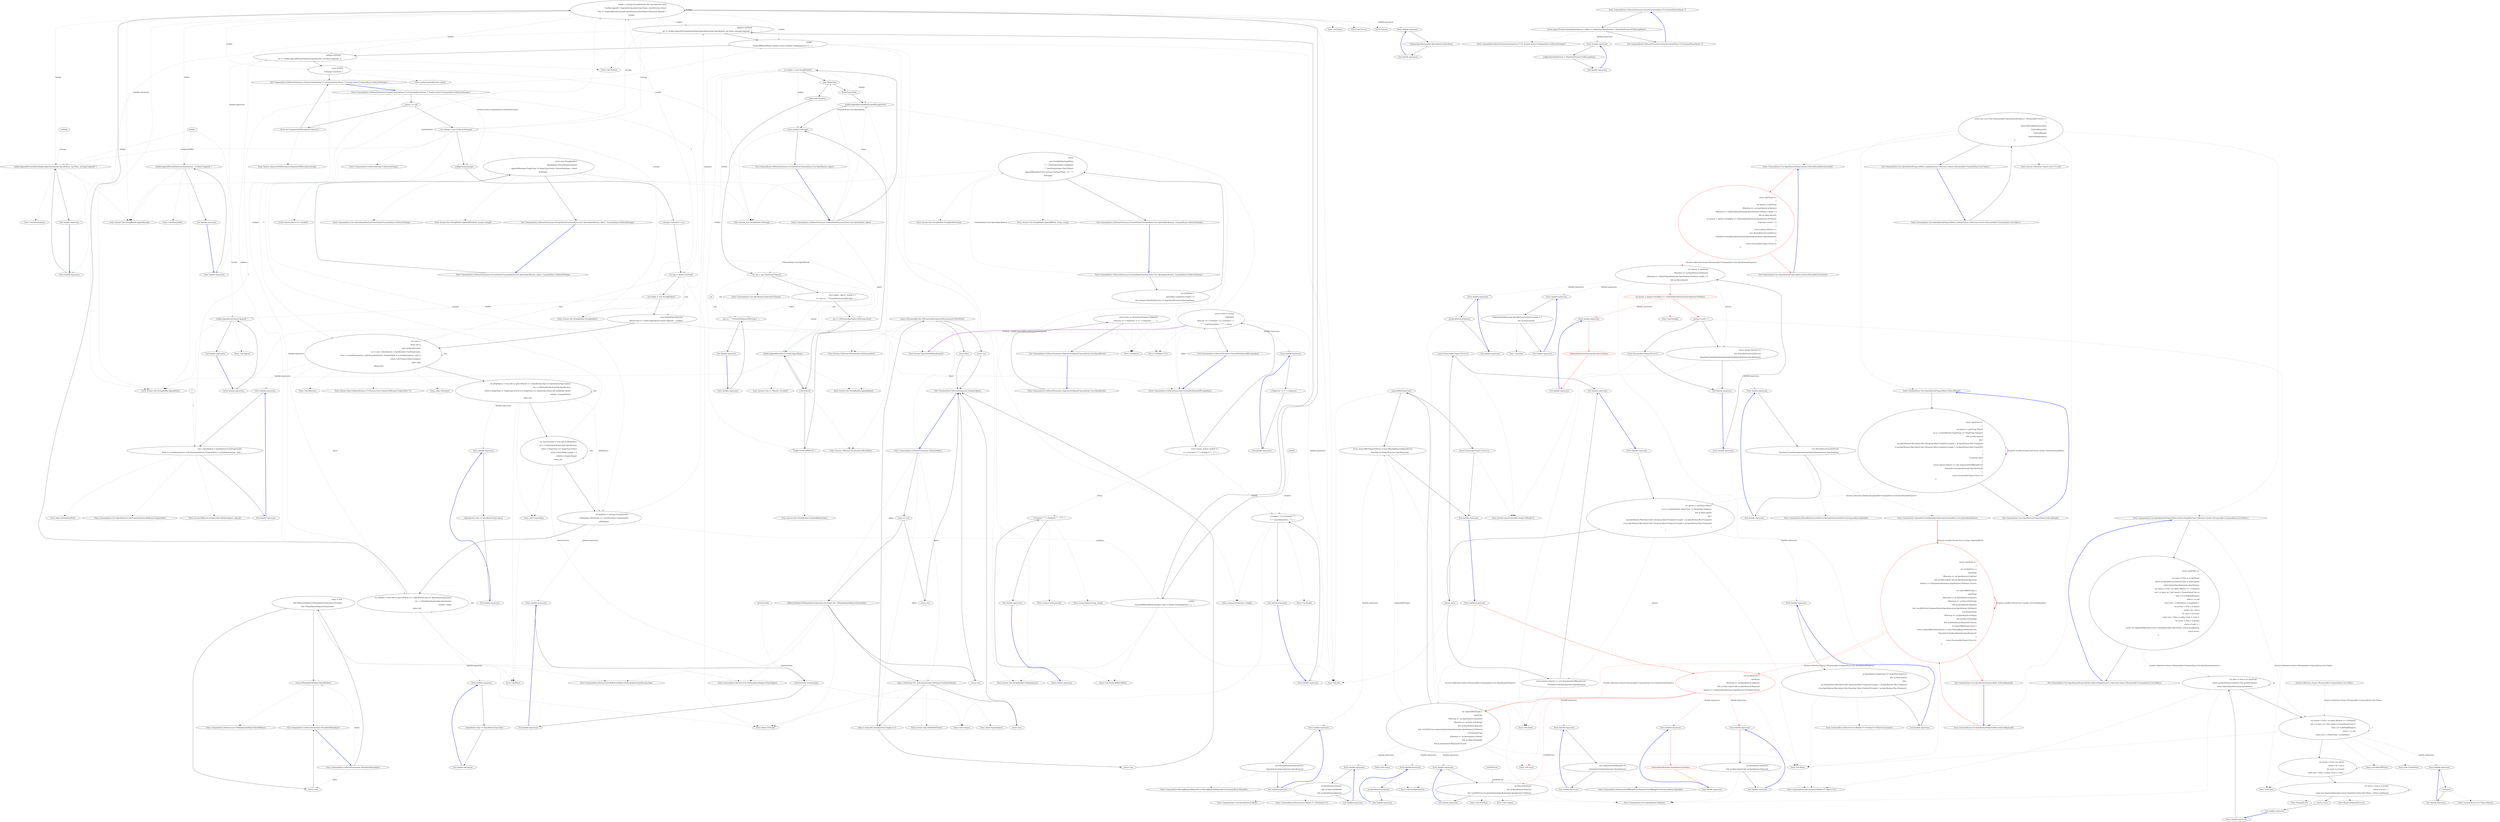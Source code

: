 digraph  {
n160 [label=builder, span=""];
n161 [label=T, span=""];
n162 [label=shortSwitches, span=""];
n163 [label=settings, span=""];
n164 [label=sep, span=""];
n165 [label=doubQt, span=""];
n0 [label="Entry CommandLine.UnParserExtensions.FormatCommandLine<T>(CommandLine.Parser, T)", span="57-57", cluster="CommandLine.UnParserExtensions.FormatCommandLine<T>(CommandLine.Parser, T)"];
n1 [label="return parser.FormatCommandLine(options, config => config.NameStyleFormat = NameStyleFormat.PreferLongName);", span="59-59", cluster="CommandLine.UnParserExtensions.FormatCommandLine<T>(CommandLine.Parser, T)"];
n2 [label="Exit CommandLine.UnParserExtensions.FormatCommandLine<T>(CommandLine.Parser, T)", span="57-57", cluster="CommandLine.UnParserExtensions.FormatCommandLine<T>(CommandLine.Parser, T)"];
n3 [label="Entry CommandLine.Parser.FormatCommandLine<T>(T, System.Action<CommandLine.UnParserSettings>)", span="71-71", cluster="CommandLine.Parser.FormatCommandLine<T>(T, System.Action<CommandLine.UnParserSettings>)"];
n4 [label="Entry lambda expression", span="59-59", cluster="lambda expression"];
n5 [label="config.NameStyleFormat = NameStyleFormat.PreferLongName", span="59-59", cluster="lambda expression"];
n6 [label="Exit lambda expression", span="59-59", cluster="lambda expression"];
n7 [label="Entry CommandLine.UnParserExtensions.FormatCommandLine<T>(CommandLine.Parser, T, System.Action<CommandLine.UnParserSettings>)", span="71-71", cluster="CommandLine.UnParserExtensions.FormatCommandLine<T>(CommandLine.Parser, T, System.Action<CommandLine.UnParserSettings>)"];
n8 [label="options == null", span="73-73", cluster="CommandLine.UnParserExtensions.FormatCommandLine<T>(CommandLine.Parser, T, System.Action<CommandLine.UnParserSettings>)"];
n11 [label="configuration(settings)", span="76-76", cluster="CommandLine.UnParserExtensions.FormatCommandLine<T>(CommandLine.Parser, T, System.Action<CommandLine.UnParserSettings>)"];
n13 [label="var type = options.GetType()", span="79-79", cluster="CommandLine.UnParserExtensions.FormatCommandLine<T>(CommandLine.Parser, T, System.Action<CommandLine.UnParserSettings>)"];
n16 [label="var specs =\r\n                (from info in\r\n                    type.GetSpecifications(\r\n                        pi => new { Specification = Specification.FromProperty(pi),\r\n                            Value = pi.GetValue(options, null).NormalizeValue(), PropertyValue = pi.GetValue(options, null) })\r\n                where !info.PropertyValue.IsEmpty()\r\n                select info)\r\n                    .Memorize()", span="85-92", cluster="CommandLine.UnParserExtensions.FormatCommandLine<T>(CommandLine.Parser, T, System.Action<CommandLine.UnParserSettings>)"];
n56 [label="new { Specification = Specification.FromProperty(pi),\r\n                            Value = pi.GetValue(options, null).NormalizeValue(), PropertyValue = pi.GetValue(options, null) }", span="88-89", cluster="lambda expression"];
n9 [label="throw new ArgumentNullException(''options'');", span="73-73", cluster="CommandLine.UnParserExtensions.FormatCommandLine<T>(CommandLine.Parser, T, System.Action<CommandLine.UnParserSettings>)"];
n10 [label="var settings = new UnParserSettings()", span="75-75", cluster="CommandLine.UnParserExtensions.FormatCommandLine<T>(CommandLine.Parser, T, System.Action<CommandLine.UnParserSettings>)"];
n29 [label="Entry CommandLine.UnParserSettings.UnParserSettings()", span="18-18", cluster="CommandLine.UnParserSettings.UnParserSettings()"];
n12 [label="settings.Consumed = true", span="77-77", cluster="CommandLine.UnParserExtensions.FormatCommandLine<T>(CommandLine.Parser, T, System.Action<CommandLine.UnParserSettings>)"];
n19 [label="var optSpecs = settings.GroupSwitches\r\n                ? allOptSpecs.Where(info => !shortSwitches.Contains(info))\r\n                : allOptSpecs", span="107-109", cluster="CommandLine.UnParserExtensions.FormatCommandLine<T>(CommandLine.Parser, T, System.Action<CommandLine.UnParserSettings>)"];
n21 [label="builder = settings.GroupSwitches && shortSwitches.Any()\r\n                ? builder.Append('-').Append(string.Join(string.Empty, shortSwitches.Select(\r\n                    info => ((OptionSpecification)info.Specification).ShortName).ToArray())).Append(' ')\r\n                : builder", span="116-119", cluster="CommandLine.UnParserExtensions.FormatCommandLine<T>(CommandLine.Parser, T, System.Action<CommandLine.UnParserSettings>)"];
n23 [label="optSpecs.ForEach(\r\n                opt => builder.Append(FormatOption((OptionSpecification)opt.Specification, opt.Value, settings)).Append(' '))", span="122-123", cluster="CommandLine.UnParserExtensions.FormatCommandLine<T>(CommandLine.Parser, T, System.Action<CommandLine.UnParserSettings>)"];
n75 [label="builder.Append(FormatOption((OptionSpecification)opt.Specification, opt.Value, settings)).Append(' ')", span="123-123", cluster="lambda expression"];
n30 [label="Entry System.Action<T>.Invoke(T)", span="0-0", cluster="System.Action<T>.Invoke(T)"];
n14 [label="var builder = new StringBuilder()", span="80-80", cluster="CommandLine.UnParserExtensions.FormatCommandLine<T>(CommandLine.Parser, T, System.Action<CommandLine.UnParserSettings>)"];
n31 [label="Entry object.GetType()", span="0-0", cluster="object.GetType()"];
n15 [label="type.GetVerbSpecification()\r\n                .Return(verb => builder.Append(verb.Name).Append(' '), builder)", span="82-83", cluster="CommandLine.UnParserExtensions.FormatCommandLine<T>(CommandLine.Parser, T, System.Action<CommandLine.UnParserSettings>)"];
n32 [label="Entry System.Text.StringBuilder.StringBuilder()", span="0-0", cluster="System.Text.StringBuilder.StringBuilder()"];
n52 [label="builder.Append(verb.Name).Append(' ')", span="83-83", cluster="lambda expression"];
n33 [label="Entry System.Type.GetVerbSpecification()", span="27-27", cluster="System.Type.GetVerbSpecification()"];
n34 [label="Entry Unk.Return", span="", cluster="Unk.Return"];
n51 [label="Entry lambda expression", span="83-83", cluster="lambda expression"];
n17 [label="var allOptSpecs = from info in specs.Where(i => i.Specification.Tag == SpecificationType.Option)\r\n                let o = (OptionSpecification)info.Specification\r\n                where o.TargetType != TargetType.Switch || (o.TargetType == TargetType.Switch && ((bool)info.Value))\r\n                orderby o.UniqueName()\r\n                select info", span="94-98", cluster="CommandLine.UnParserExtensions.FormatCommandLine<T>(CommandLine.Parser, T, System.Action<CommandLine.UnParserSettings>)"];
n35 [label="Entry System.Type.GetSpecifications<T>(System.Func<System.Reflection.PropertyInfo, T>)", span="16-16", cluster="System.Type.GetSpecifications<T>(System.Func<System.Reflection.PropertyInfo, T>)"];
n36 [label="Entry object.IsEmpty()", span="203-203", cluster="object.IsEmpty()"];
n37 [label="Entry Unk.Memorize", span="", cluster="Unk.Memorize"];
n55 [label="Entry lambda expression", span="88-89", cluster="lambda expression"];
n20 [label="var valSpecs = from info in specs.Where(i => i.Specification.Tag == SpecificationType.Value)\r\n                let v = (ValueSpecification)info.Specification\r\n                orderby v.Index\r\n                select info", span="111-114", cluster="CommandLine.UnParserExtensions.FormatCommandLine<T>(CommandLine.Parser, T, System.Action<CommandLine.UnParserSettings>)"];
n18 [label="var shortSwitches = from info in allOptSpecs\r\n                let o = (OptionSpecification)info.Specification\r\n                where o.TargetType == TargetType.Switch\r\n                where o.ShortName.Length > 0\r\n                orderby o.UniqueName()\r\n                select info", span="100-105", cluster="CommandLine.UnParserExtensions.FormatCommandLine<T>(CommandLine.Parser, T, System.Action<CommandLine.UnParserSettings>)"];
n38 [label="Entry Unk.Where", span="", cluster="Unk.Where"];
n39 [label="Entry Unk.UniqueName", span="", cluster="Unk.UniqueName"];
n61 [label="Entry lambda expression", span="94-94", cluster="lambda expression"];
n65 [label="!shortSwitches.Contains(info)", span="108-108", cluster="lambda expression"];
n64 [label="Entry lambda expression", span="108-108", cluster="lambda expression"];
n22 [label="builder\r\n                .TrimEndIfMatchWhen(!optSpecs.Any() || builder.TrailingSpaces() > 1, ' ')", span="120-121", cluster="CommandLine.UnParserExtensions.FormatCommandLine<T>(CommandLine.Parser, T, System.Action<CommandLine.UnParserSettings>)"];
n68 [label="Entry lambda expression", span="111-111", cluster="lambda expression"];
n24 [label="builder\r\n                .TrimEndIfMatchWhen(!valSpecs.Any() || builder.TrailingSpaces() > 1, ' ')", span="124-125", cluster="CommandLine.UnParserExtensions.FormatCommandLine<T>(CommandLine.Parser, T, System.Action<CommandLine.UnParserSettings>)"];
n25 [label="valSpecs.ForEach(\r\n                val => builder.Append(FormatValue(val.Specification, val.Value)).Append(' '))", span="126-127", cluster="CommandLine.UnParserExtensions.FormatCommandLine<T>(CommandLine.Parser, T, System.Action<CommandLine.UnParserSettings>)"];
n40 [label="Entry Unk.Any", span="", cluster="Unk.Any"];
n41 [label="Entry System.Text.StringBuilder.Append(char)", span="0-0", cluster="System.Text.StringBuilder.Append(char)"];
n42 [label="Entry Unk.Select", span="", cluster="Unk.Select"];
n43 [label="Entry Unk.ToArray", span="", cluster="Unk.ToArray"];
n44 [label="Entry Unk.Join", span="", cluster="Unk.Join"];
n45 [label="Entry System.Text.StringBuilder.Append(string)", span="0-0", cluster="System.Text.StringBuilder.Append(string)"];
n71 [label="Entry lambda expression", span="118-118", cluster="lambda expression"];
n79 [label="builder.Append(FormatValue(val.Specification, val.Value)).Append(' ')", span="127-127", cluster="lambda expression"];
n26 [label="return builder\r\n                .ToString().TrimEnd(' ');", span="129-130", cluster="CommandLine.UnParserExtensions.FormatCommandLine<T>(CommandLine.Parser, T, System.Action<CommandLine.UnParserSettings>)"];
n46 [label="Entry System.Text.StringBuilder.TrailingSpaces()", span="101-101", cluster="System.Text.StringBuilder.TrailingSpaces()"];
n47 [label="Entry Unk.TrimEndIfMatchWhen", span="", cluster="Unk.TrimEndIfMatchWhen"];
n48 [label="Entry Unk.ForEach", span="", cluster="Unk.ForEach"];
n74 [label="Entry lambda expression", span="123-123", cluster="lambda expression"];
n78 [label="Entry lambda expression", span="127-127", cluster="lambda expression"];
n27 [label="Exit CommandLine.UnParserExtensions.FormatCommandLine<T>(CommandLine.Parser, T, System.Action<CommandLine.UnParserSettings>)", span="71-71", cluster="CommandLine.UnParserExtensions.FormatCommandLine<T>(CommandLine.Parser, T, System.Action<CommandLine.UnParserSettings>)"];
n28 [label="Entry System.ArgumentNullException.ArgumentNullException(string)", span="0-0", cluster="System.ArgumentNullException.ArgumentNullException(string)"];
n49 [label="Entry System.Text.StringBuilder.ToString()", span="0-0", cluster="System.Text.StringBuilder.ToString()"];
n50 [label="Entry string.TrimEnd(params char[])", span="0-0", cluster="string.TrimEnd(params char[])"];
n53 [label="Exit lambda expression", span="83-83", cluster="lambda expression"];
n54 [label="Entry Unk.Append", span="", cluster="Unk.Append"];
n57 [label="Exit lambda expression", span="88-89", cluster="lambda expression"];
n58 [label="Entry CommandLine.Core.Specification.FromProperty(System.Reflection.PropertyInfo)", span="105-105", cluster="CommandLine.Core.Specification.FromProperty(System.Reflection.PropertyInfo)"];
n59 [label="Entry System.Reflection.PropertyInfo.GetValue(object, object[])", span="0-0", cluster="System.Reflection.PropertyInfo.GetValue(object, object[])"];
n60 [label="Entry object.NormalizeValue()", span="192-192", cluster="object.NormalizeValue()"];
n62 [label="i.Specification.Tag == SpecificationType.Option", span="94-94", cluster="lambda expression"];
n63 [label="Exit lambda expression", span="94-94", cluster="lambda expression"];
n66 [label="Exit lambda expression", span="108-108", cluster="lambda expression"];
n67 [label="Entry Unk.Contains", span="", cluster="Unk.Contains"];
n69 [label="i.Specification.Tag == SpecificationType.Value", span="111-111", cluster="lambda expression"];
n70 [label="Exit lambda expression", span="111-111", cluster="lambda expression"];
n72 [label="((OptionSpecification)info.Specification).ShortName", span="118-118", cluster="lambda expression"];
n73 [label="Exit lambda expression", span="118-118", cluster="lambda expression"];
n76 [label="Exit lambda expression", span="123-123", cluster="lambda expression"];
n77 [label="Entry Unk.FormatOption", span="", cluster="Unk.FormatOption"];
n80 [label="Exit lambda expression", span="127-127", cluster="lambda expression"];
n81 [label="Entry Unk.FormatValue", span="", cluster="Unk.FormatValue"];
n82 [label="Entry CommandLine.UnParserExtensions.FormatValue(CommandLine.Core.Specification, object)", span="133-133", cluster="CommandLine.UnParserExtensions.FormatValue(CommandLine.Core.Specification, object)"];
n83 [label="var builder = new StringBuilder()", span="135-135", cluster="CommandLine.UnParserExtensions.FormatValue(CommandLine.Core.Specification, object)"];
n84 [label="spec.TargetType", span="136-136", cluster="CommandLine.UnParserExtensions.FormatValue(CommandLine.Core.Specification, object)"];
n86 [label="builder.Append(FormatWithQuotesIfString(value))", span="139-139", cluster="CommandLine.UnParserExtensions.FormatValue(CommandLine.Core.Specification, object)"];
n88 [label="var sep = spec.SeperatorOrSpace()", span="142-142", cluster="CommandLine.UnParserExtensions.FormatValue(CommandLine.Core.Specification, object)"];
n90 [label="var e = ((IEnumerable)value).GetEnumerator()", span="145-145", cluster="CommandLine.UnParserExtensions.FormatValue(CommandLine.Core.Specification, object)"];
n92 [label="builder.Append(format(e.Current)).Append(sep)", span="147-147", cluster="CommandLine.UnParserExtensions.FormatValue(CommandLine.Core.Specification, object)"];
n93 [label="builder.TrimEndIfMatch(' ')", span="148-148", cluster="CommandLine.UnParserExtensions.FormatValue(CommandLine.Core.Specification, object)"];
n94 [label="return builder.ToString();", span="151-151", cluster="CommandLine.UnParserExtensions.FormatValue(CommandLine.Core.Specification, object)"];
n85 [label="TargetType.Scalar", span="138-138", cluster="CommandLine.UnParserExtensions.FormatValue(CommandLine.Core.Specification, object)"];
n87 [label="TargetType.Sequence", span="141-141", cluster="CommandLine.UnParserExtensions.FormatValue(CommandLine.Core.Specification, object)"];
n89 [label="Func<object, object> format = v\r\n                        => sep == ' ' ? FormatWithQuotesIfString(v) : v", span="143-144", cluster="CommandLine.UnParserExtensions.FormatValue(CommandLine.Core.Specification, object)"];
n98 [label="Entry CommandLine.Core.Specification.SeperatorOrSpace()", span="165-165", cluster="CommandLine.Core.Specification.SeperatorOrSpace()"];
n104 [label="sep == ' ' ? FormatWithQuotesIfString(v) : v", span="144-144", cluster="lambda expression"];
n91 [label="e.MoveNext()", span="146-146", cluster="CommandLine.UnParserExtensions.FormatValue(CommandLine.Core.Specification, object)"];
n99 [label="Entry System.Collections.IEnumerable.GetEnumerator()", span="0-0", cluster="System.Collections.IEnumerable.GetEnumerator()"];
n100 [label="Entry System.Collections.IEnumerator.MoveNext()", span="0-0", cluster="System.Collections.IEnumerator.MoveNext()"];
n101 [label="Entry System.Func<T, TResult>.Invoke(T)", span="0-0", cluster="System.Func<T, TResult>.Invoke(T)"];
n97 [label="Entry System.Text.StringBuilder.Append(object)", span="0-0", cluster="System.Text.StringBuilder.Append(object)"];
n102 [label="Entry System.Text.StringBuilder.TrimEndIfMatch(char)", span="85-85", cluster="System.Text.StringBuilder.TrimEndIfMatch(char)"];
n96 [label="Entry CommandLine.UnParserExtensions.FormatWithQuotesIfString(object)", span="154-154", cluster="CommandLine.UnParserExtensions.FormatWithQuotesIfString(object)"];
n95 [label="Exit CommandLine.UnParserExtensions.FormatValue(CommandLine.Core.Specification, object)", span="133-133", cluster="CommandLine.UnParserExtensions.FormatValue(CommandLine.Core.Specification, object)"];
n103 [label="Entry lambda expression", span="143-144", cluster="lambda expression"];
n105 [label="Exit lambda expression", span="143-144", cluster="lambda expression"];
n106 [label="Func<string, string> doubQt = v\r\n                => v.Contains(''\'''') ? v.Replace(''\'''', ''\\\'''') : v", span="156-157", cluster="CommandLine.UnParserExtensions.FormatWithQuotesIfString(object)"];
n107 [label="return (value as string)\r\n                .ToMaybe()\r\n                .Return(v => v.Contains(' ') || v.Contains(''\'''')\r\n                    ? ''\''''.JoinTo(doubQt(v), ''\'''') : v, value);", span="159-162", cluster="CommandLine.UnParserExtensions.FormatWithQuotesIfString(object)"];
n111 [label="v.Contains(''\'''') ? v.Replace(''\'''', ''\\\'''') : v", span="157-157", cluster="lambda expression"];
n116 [label="v.Contains(' ') || v.Contains(''\'''')\r\n                    ? ''\''''.JoinTo(doubQt(v), ''\'''') : v", span="161-162", cluster="lambda expression"];
n108 [label="Exit CommandLine.UnParserExtensions.FormatWithQuotesIfString(object)", span="154-154", cluster="CommandLine.UnParserExtensions.FormatWithQuotesIfString(object)"];
n109 [label="Entry T.ToMaybe<T>()", span="249-249", cluster="T.ToMaybe<T>()"];
n115 [label="Entry lambda expression", span="161-162", cluster="lambda expression"];
n110 [label="Entry lambda expression", span="156-157", cluster="lambda expression"];
n112 [label="Exit lambda expression", span="156-157", cluster="lambda expression"];
n113 [label="Entry string.Contains(string)", span="0-0", cluster="string.Contains(string)"];
n114 [label="Entry string.Replace(string, string)", span="0-0", cluster="string.Replace(string, string)"];
n117 [label="Exit lambda expression", span="161-162", cluster="lambda expression"];
n118 [label="Entry Unk.doubQt", span="", cluster="Unk.doubQt"];
n119 [label="Entry string.JoinTo(params string[])", span="45-45", cluster="string.JoinTo(params string[])"];
n120 [label="Entry CommandLine.UnParserExtensions.SeperatorOrSpace(CommandLine.Core.Specification)", span="165-165", cluster="CommandLine.UnParserExtensions.SeperatorOrSpace(CommandLine.Core.Specification)"];
n121 [label="return (spec as OptionSpecification).ToMaybe()\r\n                .Return(o => o.Separator != '\0' ? o.Separator : ' ', ' ');", span="167-168", cluster="CommandLine.UnParserExtensions.SeperatorOrSpace(CommandLine.Core.Specification)"];
n122 [label="Exit CommandLine.UnParserExtensions.SeperatorOrSpace(CommandLine.Core.Specification)", span="165-165", cluster="CommandLine.UnParserExtensions.SeperatorOrSpace(CommandLine.Core.Specification)"];
n123 [label="Entry lambda expression", span="168-168", cluster="lambda expression"];
n124 [label="o.Separator != '\0' ? o.Separator : ' '", span="168-168", cluster="lambda expression"];
n125 [label="Exit lambda expression", span="168-168", cluster="lambda expression"];
n126 [label="Entry CommandLine.UnParserExtensions.FormatOption(CommandLine.Core.OptionSpecification, object, CommandLine.UnParserSettings)", span="171-171", cluster="CommandLine.UnParserExtensions.FormatOption(CommandLine.Core.OptionSpecification, object, CommandLine.UnParserSettings)"];
n127 [label="return new StringBuilder()\r\n                    .Append(spec.FormatName(settings))\r\n                    .AppendWhen(spec.TargetType != TargetType.Switch, FormatValue(spec, value))\r\n                .ToString();", span="173-176", cluster="CommandLine.UnParserExtensions.FormatOption(CommandLine.Core.OptionSpecification, object, CommandLine.UnParserSettings)"];
n128 [label="Exit CommandLine.UnParserExtensions.FormatOption(CommandLine.Core.OptionSpecification, object, CommandLine.UnParserSettings)", span="171-171", cluster="CommandLine.UnParserExtensions.FormatOption(CommandLine.Core.OptionSpecification, object, CommandLine.UnParserSettings)"];
n129 [label="Entry CommandLine.Core.OptionSpecification.FormatName(CommandLine.UnParserSettings)", span="179-179", cluster="CommandLine.Core.OptionSpecification.FormatName(CommandLine.UnParserSettings)"];
n130 [label="Entry System.Text.StringBuilder.AppendWhen(bool, params string[])", span="9-9", cluster="System.Text.StringBuilder.AppendWhen(bool, params string[])"];
n131 [label="Entry CommandLine.UnParserExtensions.FormatName(CommandLine.Core.OptionSpecification, CommandLine.UnParserSettings)", span="179-179", cluster="CommandLine.UnParserExtensions.FormatName(CommandLine.Core.OptionSpecification, CommandLine.UnParserSettings)"];
n132 [label="var longName =\r\n                optionSpec.LongName.Length > 0\r\n                && settings.NameStyleFormat == NameStyleFormat.PreferLongName", span="181-183", cluster="CommandLine.UnParserExtensions.FormatName(CommandLine.Core.OptionSpecification, CommandLine.UnParserSettings)"];
n133 [label="return\r\n                new StringBuilder(longName\r\n                    ? ''--''.JoinTo(optionSpec.LongName)\r\n                    : ''-''.JoinTo(optionSpec.ShortName))\r\n                        .AppendIf(longName && settings.UseEqualToken, ''='', '' '')\r\n                    .ToString();", span="184-189", cluster="CommandLine.UnParserExtensions.FormatName(CommandLine.Core.OptionSpecification, CommandLine.UnParserSettings)"];
n134 [label="Exit CommandLine.UnParserExtensions.FormatName(CommandLine.Core.OptionSpecification, CommandLine.UnParserSettings)", span="179-179", cluster="CommandLine.UnParserExtensions.FormatName(CommandLine.Core.OptionSpecification, CommandLine.UnParserSettings)"];
n135 [label="Entry System.Text.StringBuilder.StringBuilder(string)", span="0-0", cluster="System.Text.StringBuilder.StringBuilder(string)"];
n136 [label="Entry System.Text.StringBuilder.AppendIf(bool, string, string)", span="34-34", cluster="System.Text.StringBuilder.AppendIf(bool, string, string)"];
n137 [label="Entry CommandLine.UnParserExtensions.NormalizeValue(object)", span="192-192", cluster="CommandLine.UnParserExtensions.NormalizeValue(object)"];
n138 [label="value != null\r\n                && ReflectionHelper.IsFSharpOptionType(value.GetType())\r\n                && FSharpOptionHelper.IsSome(value)", span="194-196", cluster="CommandLine.UnParserExtensions.NormalizeValue(object)"];
n139 [label="return FSharpOptionHelper.ValueOf(value);", span="198-198", cluster="CommandLine.UnParserExtensions.NormalizeValue(object)"];
n140 [label="return value;", span="200-200", cluster="CommandLine.UnParserExtensions.NormalizeValue(object)"];
n142 [label="Entry CommandLine.Infrastructure.ReflectionHelper.IsFSharpOptionType(System.Type)", span="35-35", cluster="CommandLine.Infrastructure.ReflectionHelper.IsFSharpOptionType(System.Type)"];
n143 [label="Entry CommandLine.Infrastructure.FSharpOptionHelper.IsSome(object)", span="38-38", cluster="CommandLine.Infrastructure.FSharpOptionHelper.IsSome(object)"];
n141 [label="Exit CommandLine.UnParserExtensions.NormalizeValue(object)", span="192-192", cluster="CommandLine.UnParserExtensions.NormalizeValue(object)"];
n144 [label="Entry CommandLine.Infrastructure.FSharpOptionHelper.ValueOf(object)", span="30-30", cluster="CommandLine.Infrastructure.FSharpOptionHelper.ValueOf(object)"];
n145 [label="Entry CommandLine.UnParserExtensions.IsEmpty(object)", span="203-203", cluster="CommandLine.UnParserExtensions.IsEmpty(object)"];
n146 [label="value == null", span="205-205", cluster="CommandLine.UnParserExtensions.IsEmpty(object)"];
n148 [label="ReflectionHelper.IsFSharpOptionType(value.GetType()) && !FSharpOptionHelper.IsSome(value)", span="206-206", cluster="CommandLine.UnParserExtensions.IsEmpty(object)"];
n150 [label="value is ValueType && value.Equals(value.GetType().GetDefaultValue())", span="207-207", cluster="CommandLine.UnParserExtensions.IsEmpty(object)"];
n152 [label="value is string && ((string)value).Length == 0", span="208-208", cluster="CommandLine.UnParserExtensions.IsEmpty(object)"];
n154 [label="value is IEnumerable && !((IEnumerable)value).GetEnumerator().MoveNext()", span="209-209", cluster="CommandLine.UnParserExtensions.IsEmpty(object)"];
n147 [label="return true;", span="205-205", cluster="CommandLine.UnParserExtensions.IsEmpty(object)"];
n149 [label="return true;", span="206-206", cluster="CommandLine.UnParserExtensions.IsEmpty(object)"];
n151 [label="return true;", span="207-207", cluster="CommandLine.UnParserExtensions.IsEmpty(object)"];
n158 [label="Entry System.Type.GetDefaultValue()", span="119-119", cluster="System.Type.GetDefaultValue()"];
n159 [label="Entry object.Equals(object)", span="0-0", cluster="object.Equals(object)"];
n153 [label="return true;", span="208-208", cluster="CommandLine.UnParserExtensions.IsEmpty(object)"];
n155 [label="return true;", span="209-209", cluster="CommandLine.UnParserExtensions.IsEmpty(object)"];
n156 [label="return false;", span="210-210", cluster="CommandLine.UnParserExtensions.IsEmpty(object)"];
n157 [label="Exit CommandLine.UnParserExtensions.IsEmpty(object)", span="203-203", cluster="CommandLine.UnParserExtensions.IsEmpty(object)"];
m0_103 [label="Entry NameInfo.cstr", span="", cluster="NameInfo.cstr", file="SentenceBuilder.cs"];
m0_4 [label="Entry CommandLine.Core.SpecificationPropertyRules.EnforceMutuallyExclusiveSet()", span="24-24", cluster="CommandLine.Core.SpecificationPropertyRules.EnforceMutuallyExclusiveSet()", file="SentenceBuilder.cs"];
m0_8 [label="return specProps =>\r\n                {\r\n                    var options = specProps\r\n                            .Where(sp => sp.Specification.IsOption())\r\n                            .Where(sp => ((OptionSpecification)sp.Specification).SetName.Length > 0\r\n                                   && sp.Value.IsJust());\r\n                    var groups = options.GroupBy(g => ((OptionSpecification)g.Specification).SetName);\r\n                    if (groups.Count() > 1)\r\n                    {\r\n                        return options.Select(s =>\r\n                            new MutuallyExclusiveSetError(\r\n                                NameInfo.FromOptionSpecification((OptionSpecification)s.Specification)));\r\n                    }\r\n                    return Enumerable.Empty<Error>();\r\n                };", span="26-40", cluster="CommandLine.Core.SpecificationPropertyRules.EnforceMutuallyExclusiveSet()", color=red, community=0, file="SentenceBuilder.cs"];
m0_9 [label="Exit CommandLine.Core.SpecificationPropertyRules.EnforceMutuallyExclusiveSet()", span="24-24", cluster="CommandLine.Core.SpecificationPropertyRules.EnforceMutuallyExclusiveSet()", file="SentenceBuilder.cs"];
m0_53 [label="Entry CommandLine.Infrastructure.Maybe<T>.IsJust<T>()", span="149-149", cluster="CommandLine.Infrastructure.Maybe<T>.IsJust<T>()", file="SentenceBuilder.cs"];
m0_6 [label="Entry CommandLine.Core.SpecificationPropertyRules.EnforceRange()", span="71-71", cluster="CommandLine.Core.SpecificationPropertyRules.EnforceRange()", file="SentenceBuilder.cs"];
m0_75 [label="return specProps =>\r\n                {\r\n                    var options = specProps.Where(\r\n                        sp => sp.Specification.TargetType == TargetType.Sequence\r\n                        && sp.Value.IsJust()\r\n                        && (\r\n                            (sp.Specification.Min.IsJust() && ((Array)sp.Value.FromJust()).Length < sp.Specification.Min.FromJust())\r\n                            || (sp.Specification.Max.IsJust() && ((Array)sp.Value.FromJust()).Length > sp.Specification.Max.FromJust())\r\n                        )\r\n                    );\r\n                    if (options.Any())\r\n                    {\r\n                        return options.Select(s => new SequenceOutOfRangeError(\r\n                            NameInfo.FromSpecification(s.Specification)));\r\n                    }\r\n                    return Enumerable.Empty<Error>();\r\n                };", span="73-89", cluster="CommandLine.Core.SpecificationPropertyRules.EnforceRange()", file="SentenceBuilder.cs"];
m0_76 [label="Exit CommandLine.Core.SpecificationPropertyRules.EnforceRange()", span="71-71", cluster="CommandLine.Core.SpecificationPropertyRules.EnforceRange()", file="SentenceBuilder.cs"];
m0_73 [label="Entry CommandLine.MissingRequiredOptionError.MissingRequiredOptionError(CommandLine.NameInfo)", span="283-283", cluster="CommandLine.MissingRequiredOptionError.MissingRequiredOptionError(CommandLine.NameInfo)", file="SentenceBuilder.cs"];
m0_107 [label="Entry CommandLine.Core.Token.IsName()", span="68-68", cluster="CommandLine.Core.Token.IsName()", file="SentenceBuilder.cs"];
m0_68 [label="Entry CommandLine.Core.Specification.IsValue()", span="15-15", cluster="CommandLine.Core.Specification.IsValue()", file="SentenceBuilder.cs"];
m0_17 [label="Entry Unk.Where", span="", cluster="Unk.Where", file="SentenceBuilder.cs"];
m0_21 [label="Entry System.Linq.Enumerable.Empty<TResult>()", span="0-0", cluster="System.Linq.Enumerable.Empty<TResult>()", file="SentenceBuilder.cs"];
m0_63 [label="Entry Unk.IsNothing", span="", cluster="Unk.IsNothing", file="SentenceBuilder.cs"];
m0_74 [label="Entry Unk.FromSpecification", span="", cluster="Unk.FromSpecification", file="SentenceBuilder.cs"];
m0_86 [label="Entry CommandLine.Infrastructure.Maybe<T>.FromJust<T>(System.Exception)", span="134-134", cluster="CommandLine.Infrastructure.Maybe<T>.FromJust<T>(System.Exception)", file="SentenceBuilder.cs"];
m0_102 [label="Entry RepeatedOptionError.cstr", span="", cluster="RepeatedOptionError.cstr", file="SentenceBuilder.cs"];
m0_7 [label="Entry CommandLine.Core.SpecificationPropertyRules.EnforceSingle(System.Collections.Generic.IEnumerable<CommandLine.Core.Token>)", span="92-92", cluster="CommandLine.Core.SpecificationPropertyRules.EnforceSingle(System.Collections.Generic.IEnumerable<CommandLine.Core.Token>)", file="SentenceBuilder.cs"];
m0_91 [label="return specProps =>\r\n                {\r\n                    var specs = from sp in specProps\r\n                                where sp.Specification.IsOption() && sp.Value.IsJust()\r\n                                select (OptionSpecification)sp.Specification;\r\n                    var options = from t in tokens.Where(t => t.IsName())\r\n                                  join o in specs on t.Text equals o.UniqueName() into to\r\n                                  from o in to.DefaultIfEmpty()\r\n                                  where o != null\r\n                                  select new { o.ShortName, o.LongName };\r\n                    var groups = from x in options\r\n                                 group x by x into g\r\n                                 let count = g.Count()\r\n                                 select new { Value = g.Key, Count = count };\r\n                    var errors = from y in groups\r\n                                 where y.Count > 1\r\n                                 select new RepeatedOptionError(new NameInfo(y.Value.ShortName, y.Value.LongName));\r\n                    return errors;\r\n                };", span="94-112", cluster="CommandLine.Core.SpecificationPropertyRules.EnforceSingle(System.Collections.Generic.IEnumerable<CommandLine.Core.Token>)", file="SentenceBuilder.cs"];
m0_92 [label="Exit CommandLine.Core.SpecificationPropertyRules.EnforceSingle(System.Collections.Generic.IEnumerable<CommandLine.Core.Token>)", span="92-92", cluster="CommandLine.Core.SpecificationPropertyRules.EnforceSingle(System.Collections.Generic.IEnumerable<CommandLine.Core.Token>)", file="SentenceBuilder.cs"];
m0_69 [label="Entry CommandLine.Infrastructure.Maybe<T>.IsNothing<T>()", span="144-144", cluster="CommandLine.Infrastructure.Maybe<T>.IsNothing<T>()", file="SentenceBuilder.cs"];
m0_64 [label="Entry Unk.Contains", span="", cluster="Unk.Contains", file="SentenceBuilder.cs"];
m0_90 [label="Entry CommandLine.SequenceOutOfRangeError.SequenceOutOfRangeError(CommandLine.NameInfo)", span="316-316", cluster="CommandLine.SequenceOutOfRangeError.SequenceOutOfRangeError(CommandLine.NameInfo)", file="SentenceBuilder.cs"];
m0_0 [label="Entry CommandLine.Core.SpecificationPropertyRules.Lookup(System.Collections.Generic.IEnumerable<CommandLine.Core.Token>)", span="12-12", cluster="CommandLine.Core.SpecificationPropertyRules.Lookup(System.Collections.Generic.IEnumerable<CommandLine.Core.Token>)", file="SentenceBuilder.cs"];
m0_1 [label="return new List<Func<IEnumerable<SpecificationProperty>, IEnumerable<Error>>>\r\n                {\r\n                    EnforceMutuallyExclusiveSet(),\r\n                    EnforceRequired(),\r\n                    EnforceRange(),\r\n                    EnforceSingle(tokens)\r\n                };", span="15-21", cluster="CommandLine.Core.SpecificationPropertyRules.Lookup(System.Collections.Generic.IEnumerable<CommandLine.Core.Token>)", file="SentenceBuilder.cs"];
m0_2 [label="Exit CommandLine.Core.SpecificationPropertyRules.Lookup(System.Collections.Generic.IEnumerable<CommandLine.Core.Token>)", span="12-12", cluster="CommandLine.Core.SpecificationPropertyRules.Lookup(System.Collections.Generic.IEnumerable<CommandLine.Core.Token>)", file="SentenceBuilder.cs"];
m0_104 [label="Entry lambda expression", span="99-99", cluster="lambda expression", file="SentenceBuilder.cs"];
m0_11 [label="var options = specProps\r\n                            .Where(sp => sp.Specification.IsOption())\r\n                            .Where(sp => ((OptionSpecification)sp.Specification).SetName.Length > 0\r\n                                   && sp.Value.IsJust())", span="28-31", cluster="lambda expression", file="SentenceBuilder.cs"];
m0_10 [label="Entry lambda expression", span="26-40", cluster="lambda expression", file="SentenceBuilder.cs"];
m0_12 [label="var groups = options.GroupBy(g => ((OptionSpecification)g.Specification).SetName)", span="32-32", cluster="lambda expression", color=red, community=0, file="SentenceBuilder.cs"];
m0_22 [label="Entry lambda expression", span="29-29", cluster="lambda expression", file="SentenceBuilder.cs"];
m0_26 [label="Entry lambda expression", span="30-31", cluster="lambda expression", file="SentenceBuilder.cs"];
m0_14 [label="return options.Select(s =>\r\n                            new MutuallyExclusiveSetError(\r\n                                NameInfo.FromOptionSpecification((OptionSpecification)s.Specification)));", span="35-37", cluster="lambda expression", file="SentenceBuilder.cs"];
m0_13 [label="groups.Count() > 1", span="33-33", cluster="lambda expression", file="SentenceBuilder.cs"];
m0_30 [label="Entry lambda expression", span="32-32", cluster="lambda expression", file="SentenceBuilder.cs"];
m0_15 [label="return Enumerable.Empty<Error>();", span="39-39", cluster="lambda expression", file="SentenceBuilder.cs"];
m0_16 [label="Exit lambda expression", span="26-40", cluster="lambda expression", file="SentenceBuilder.cs"];
m0_33 [label="Entry lambda expression", span="35-37", cluster="lambda expression", file="SentenceBuilder.cs"];
m0_23 [label="sp.Specification.IsOption()", span="29-29", cluster="lambda expression", file="SentenceBuilder.cs"];
m0_24 [label="Exit lambda expression", span="29-29", cluster="lambda expression", file="SentenceBuilder.cs"];
m0_27 [label="((OptionSpecification)sp.Specification).SetName.Length > 0\r\n                                   && sp.Value.IsJust()", span="30-31", cluster="lambda expression", file="SentenceBuilder.cs"];
m0_28 [label="Exit lambda expression", span="30-31", cluster="lambda expression", file="SentenceBuilder.cs"];
m0_31 [label="((OptionSpecification)g.Specification).SetName", span="32-32", cluster="lambda expression", color=red, community=0, file="SentenceBuilder.cs"];
m0_32 [label="Exit lambda expression", span="32-32", cluster="lambda expression", file="SentenceBuilder.cs"];
m0_34 [label="new MutuallyExclusiveSetError(\r\n                                NameInfo.FromOptionSpecification((OptionSpecification)s.Specification))", span="36-37", cluster="lambda expression", file="SentenceBuilder.cs"];
m0_35 [label="Exit lambda expression", span="35-37", cluster="lambda expression", file="SentenceBuilder.cs"];
m0_41 [label="var setsWithTrue =\r\n                    specProps\r\n                        .Where(sp => sp.Specification.IsOption()\r\n                            && sp.Value.IsJust() && sp.Specification.Required)\r\n                        .Select(s => ((OptionSpecification)s.Specification).SetName).ToList()", span="47-51", cluster="lambda expression", color=red, community=0, file="SentenceBuilder.cs"];
m0_42 [label="var requiredButEmpty =\r\n                    specProps\r\n                        .Where(sp => sp.Specification.IsOption())\r\n                        .Where(sp => sp.Value.IsNothing()\r\n                            && sp.Specification.Required\r\n                            && !setsWithTrue.Contains(((OptionSpecification)sp.Specification).SetName))\r\n                    .Concat(specProps\r\n                        .Where(sp => sp.Specification.IsValue()\r\n                            && sp.Value.IsNothing()\r\n                            && sp.Specification.Required)).ToList()", span="53-62", cluster="lambda expression", file="SentenceBuilder.cs"];
m0_40 [label="Entry lambda expression", span="45-68", cluster="lambda expression", file="SentenceBuilder.cs"];
m0_50 [label="Entry lambda expression", span="49-50", cluster="lambda expression", file="SentenceBuilder.cs"];
m0_54 [label="Entry lambda expression", span="51-51", cluster="lambda expression", file="SentenceBuilder.cs"];
m0_61 [label="sp.Value.IsNothing()\r\n                            && sp.Specification.Required\r\n                            && !setsWithTrue.Contains(((OptionSpecification)sp.Specification).SetName)", span="56-58", cluster="lambda expression", file="SentenceBuilder.cs"];
m0_43 [label="requiredButEmpty.Any()", span="63-63", cluster="lambda expression", file="SentenceBuilder.cs"];
m0_57 [label="Entry lambda expression", span="55-55", cluster="lambda expression", file="SentenceBuilder.cs"];
m0_60 [label="Entry lambda expression", span="56-58", cluster="lambda expression", file="SentenceBuilder.cs"];
m0_65 [label="Entry lambda expression", span="60-62", cluster="lambda expression", file="SentenceBuilder.cs"];
m0_44 [label="return requiredButEmpty.Select(s =>new MissingRequiredOptionError(\r\n                            NameInfo.FromSpecification(s.Specification)));", span="64-65", cluster="lambda expression", file="SentenceBuilder.cs"];
m0_45 [label="return Enumerable.Empty<Error>();", span="67-67", cluster="lambda expression", file="SentenceBuilder.cs"];
m0_46 [label="Exit lambda expression", span="45-68", cluster="lambda expression", file="SentenceBuilder.cs"];
m0_70 [label="Entry lambda expression", span="64-65", cluster="lambda expression", file="SentenceBuilder.cs"];
m0_51 [label="sp.Specification.IsOption()\r\n                            && sp.Value.IsJust() && sp.Specification.Required", span="49-50", cluster="lambda expression", file="SentenceBuilder.cs"];
m0_52 [label="Exit lambda expression", span="49-50", cluster="lambda expression", file="SentenceBuilder.cs"];
m0_55 [label="((OptionSpecification)s.Specification).SetName", span="51-51", cluster="lambda expression", color=red, community=0, file="SentenceBuilder.cs"];
m0_56 [label="Exit lambda expression", span="51-51", cluster="lambda expression", file="SentenceBuilder.cs"];
m0_58 [label="sp.Specification.IsOption()", span="55-55", cluster="lambda expression", file="SentenceBuilder.cs"];
m0_59 [label="Exit lambda expression", span="55-55", cluster="lambda expression", file="SentenceBuilder.cs"];
m0_62 [label="Exit lambda expression", span="56-58", cluster="lambda expression", file="SentenceBuilder.cs"];
m0_66 [label="sp.Specification.IsValue()\r\n                            && sp.Value.IsNothing()\r\n                            && sp.Specification.Required", span="60-62", cluster="lambda expression", file="SentenceBuilder.cs"];
m0_67 [label="Exit lambda expression", span="60-62", cluster="lambda expression", file="SentenceBuilder.cs"];
m0_71 [label="new MissingRequiredOptionError(\r\n                            NameInfo.FromSpecification(s.Specification))", span="64-65", cluster="lambda expression", file="SentenceBuilder.cs"];
m0_72 [label="Exit lambda expression", span="64-65", cluster="lambda expression", file="SentenceBuilder.cs"];
m0_78 [label="var options = specProps.Where(\r\n                        sp => sp.Specification.TargetType == TargetType.Sequence\r\n                        && sp.Value.IsJust()\r\n                        && (\r\n                            (sp.Specification.Min.IsJust() && ((Array)sp.Value.FromJust()).Length < sp.Specification.Min.FromJust())\r\n                            || (sp.Specification.Max.IsJust() && ((Array)sp.Value.FromJust()).Length > sp.Specification.Max.FromJust())\r\n                        )\r\n                    )", span="75-82", cluster="lambda expression", file="SentenceBuilder.cs"];
m0_77 [label="Entry lambda expression", span="73-89", cluster="lambda expression", file="SentenceBuilder.cs"];
m0_79 [label="options.Any()", span="83-83", cluster="lambda expression", file="SentenceBuilder.cs"];
m0_83 [label="Entry lambda expression", span="76-81", cluster="lambda expression", file="SentenceBuilder.cs"];
m0_80 [label="return options.Select(s => new SequenceOutOfRangeError(\r\n                            NameInfo.FromSpecification(s.Specification)));", span="85-86", cluster="lambda expression", file="SentenceBuilder.cs"];
m0_81 [label="return Enumerable.Empty<Error>();", span="88-88", cluster="lambda expression", file="SentenceBuilder.cs"];
m0_82 [label="Exit lambda expression", span="73-89", cluster="lambda expression", file="SentenceBuilder.cs"];
m0_87 [label="Entry lambda expression", span="85-86", cluster="lambda expression", file="SentenceBuilder.cs"];
m0_84 [label="sp.Specification.TargetType == TargetType.Sequence\r\n                        && sp.Value.IsJust()\r\n                        && (\r\n                            (sp.Specification.Min.IsJust() && ((Array)sp.Value.FromJust()).Length < sp.Specification.Min.FromJust())\r\n                            || (sp.Specification.Max.IsJust() && ((Array)sp.Value.FromJust()).Length > sp.Specification.Max.FromJust())\r\n                        )", span="76-81", cluster="lambda expression", file="SentenceBuilder.cs"];
m0_85 [label="Exit lambda expression", span="76-81", cluster="lambda expression", file="SentenceBuilder.cs"];
m0_88 [label="new SequenceOutOfRangeError(\r\n                            NameInfo.FromSpecification(s.Specification))", span="85-86", cluster="lambda expression", file="SentenceBuilder.cs"];
m0_89 [label="Exit lambda expression", span="85-86", cluster="lambda expression", file="SentenceBuilder.cs"];
m0_95 [label="var options = from t in tokens.Where(t => t.IsName())\r\n                                  join o in specs on t.Text equals o.UniqueName() into to\r\n                                  from o in to.DefaultIfEmpty()\r\n                                  where o != null\r\n                                  select new { o.ShortName, o.LongName }", span="99-103", cluster="lambda expression", file="SentenceBuilder.cs"];
m0_94 [label="var specs = from sp in specProps\r\n                                where sp.Specification.IsOption() && sp.Value.IsJust()\r\n                                select (OptionSpecification)sp.Specification", span="96-98", cluster="lambda expression", file="SentenceBuilder.cs"];
m0_93 [label="Entry lambda expression", span="94-112", cluster="lambda expression", file="SentenceBuilder.cs"];
m0_96 [label="var groups = from x in options\r\n                                 group x by x into g\r\n                                 let count = g.Count()\r\n                                 select new { Value = g.Key, Count = count }", span="104-107", cluster="lambda expression", file="SentenceBuilder.cs"];
m0_97 [label="var errors = from y in groups\r\n                                 where y.Count > 1\r\n                                 select new RepeatedOptionError(new NameInfo(y.Value.ShortName, y.Value.LongName))", span="108-110", cluster="lambda expression", file="SentenceBuilder.cs"];
m0_98 [label="return errors;", span="111-111", cluster="lambda expression", file="SentenceBuilder.cs"];
m0_99 [label="Exit lambda expression", span="94-112", cluster="lambda expression", file="SentenceBuilder.cs"];
m0_105 [label="t.IsName()", span="99-99", cluster="lambda expression", file="SentenceBuilder.cs"];
m0_106 [label="Exit lambda expression", span="99-99", cluster="lambda expression", file="SentenceBuilder.cs"];
m0_48 [label="Entry Unk.Concat", span="", cluster="Unk.Concat", file="SentenceBuilder.cs"];
m0_5 [label="Entry CommandLine.Core.SpecificationPropertyRules.EnforceRequired()", span="43-43", cluster="CommandLine.Core.SpecificationPropertyRules.EnforceRequired()", file="SentenceBuilder.cs"];
m0_38 [label="return specProps =>\r\n            {\r\n                var setsWithTrue =\r\n                    specProps\r\n                        .Where(sp => sp.Specification.IsOption()\r\n                            && sp.Value.IsJust() && sp.Specification.Required)\r\n                        .Select(s => ((OptionSpecification)s.Specification).SetName).ToList();\r\n                \r\n                var requiredButEmpty =\r\n                    specProps\r\n                        .Where(sp => sp.Specification.IsOption())\r\n                        .Where(sp => sp.Value.IsNothing()\r\n                            && sp.Specification.Required\r\n                            && !setsWithTrue.Contains(((OptionSpecification)sp.Specification).SetName))\r\n                    .Concat(specProps\r\n                        .Where(sp => sp.Specification.IsValue()\r\n                            && sp.Value.IsNothing()\r\n                            && sp.Specification.Required)).ToList();\r\n                    if (requiredButEmpty.Any()) {\r\n                        return requiredButEmpty.Select(s =>new MissingRequiredOptionError(\r\n                            NameInfo.FromSpecification(s.Specification)));\r\n                    }\r\n                    return Enumerable.Empty<Error>();\r\n                };", span="45-68", cluster="CommandLine.Core.SpecificationPropertyRules.EnforceRequired()", color=red, community=0, file="SentenceBuilder.cs"];
m0_39 [label="Exit CommandLine.Core.SpecificationPropertyRules.EnforceRequired()", span="43-43", cluster="CommandLine.Core.SpecificationPropertyRules.EnforceRequired()", file="SentenceBuilder.cs"];
m0_20 [label="Entry Unk.Select", span="", cluster="Unk.Select", file="SentenceBuilder.cs"];
m0_29 [label="Entry Unk.IsJust", span="", cluster="Unk.IsJust", file="SentenceBuilder.cs"];
m0_100 [label="Entry Unk.UniqueName", span="", cluster="Unk.UniqueName", file="SentenceBuilder.cs"];
m0_47 [label="Entry Unk.ToList", span="", cluster="Unk.ToList", file="SentenceBuilder.cs"];
m0_36 [label="Entry CommandLine.MutuallyExclusiveSetError.MutuallyExclusiveSetError(CommandLine.NameInfo)", span="294-294", cluster="CommandLine.MutuallyExclusiveSetError.MutuallyExclusiveSetError(CommandLine.NameInfo)", file="SentenceBuilder.cs"];
m0_101 [label="Entry Unk.DefaultIfEmpty", span="", cluster="Unk.DefaultIfEmpty", file="SentenceBuilder.cs"];
m0_25 [label="Entry CommandLine.Core.Specification.IsOption()", span="10-10", cluster="CommandLine.Core.Specification.IsOption()", file="SentenceBuilder.cs"];
m0_3 [label="Entry System.Collections.Generic.List<T>.List()", span="0-0", cluster="System.Collections.Generic.List<T>.List()", file="SentenceBuilder.cs"];
m0_37 [label="Entry CommandLine.NameInfo.FromOptionSpecification(CommandLine.Core.OptionSpecification)", span="60-60", cluster="CommandLine.NameInfo.FromOptionSpecification(CommandLine.Core.OptionSpecification)", file="SentenceBuilder.cs"];
m0_18 [label="Entry Unk.GroupBy", span="", cluster="Unk.GroupBy", file="SentenceBuilder.cs"];
m0_19 [label="Entry Unk.Count", span="", cluster="Unk.Count", file="SentenceBuilder.cs"];
m0_108 [label=setsWithTrue, span="", file="SentenceBuilder.cs"];
m0_109 [label="System.Collections.Generic.IEnumerable<CommandLine.Core.Token>", span="", file="SentenceBuilder.cs"];
n160 -> n52  [key=1, style=dashed, color=darkseagreen4, label=builder];
n160 -> n75  [key=1, style=dashed, color=darkseagreen4, label=builder];
n160 -> n79  [key=1, style=dashed, color=darkseagreen4, label=builder];
n161 -> n56  [key=1, style=dashed, color=darkseagreen4, label=T];
n162 -> n65  [key=1, style=dashed, color=darkseagreen4, label=shortSwitches];
n163 -> n75  [key=1, style=dashed, color=darkseagreen4, label=settings];
n164 -> n104  [key=1, style=dashed, color=darkseagreen4, label=sep];
n165 -> n116  [key=1, style=dashed, color=darkseagreen4, label=doubQt];
n0 -> n1  [key=0, style=solid];
n1 -> n2  [key=0, style=solid];
n1 -> n3  [key=2, style=dotted];
n1 -> n4  [key=1, style=dashed, color=darkseagreen4, label="lambda expression"];
n2 -> n0  [key=0, style=bold, color=blue];
n4 -> n5  [key=0, style=solid];
n5 -> n6  [key=0, style=solid];
n6 -> n4  [key=0, style=bold, color=blue];
n7 -> n8  [key=0, style=solid];
n7 -> n11  [key=1, style=dashed, color=darkseagreen4, label="System.Action<CommandLine.UnParserSettings>"];
n7 -> n13  [key=1, style=dashed, color=darkseagreen4, label=T];
n7 -> n16  [key=1, style=dashed, color=darkseagreen4, label=T];
n7 -> n56  [key=1, style=dashed, color=darkseagreen4, label=T];
n8 -> n9  [key=0, style=solid];
n8 -> n10  [key=0, style=solid];
n11 -> n12  [key=0, style=solid];
n11 -> n30  [key=2, style=dotted];
n13 -> n14  [key=0, style=solid];
n13 -> n31  [key=2, style=dotted];
n13 -> n15  [key=1, style=dashed, color=darkseagreen4, label=type];
n13 -> n16  [key=1, style=dashed, color=darkseagreen4, label=type];
n16 -> n17  [key=0, style=solid];
n16 -> n35  [key=2, style=dotted];
n16 -> n36  [key=2, style=dotted];
n16 -> n37  [key=2, style=dotted];
n16 -> n55  [key=1, style=dashed, color=darkseagreen4, label="lambda expression"];
n16 -> n16  [key=1, style=dashed, color=darkseagreen4, label=info];
n16 -> n20  [key=1, style=dashed, color=darkseagreen4, label=specs];
n56 -> n57  [key=0, style=solid];
n56 -> n58  [key=2, style=dotted];
n56 -> n59  [key=2, style=dotted];
n56 -> n60  [key=2, style=dotted];
n9 -> n27  [key=0, style=solid];
n9 -> n28  [key=2, style=dotted];
n10 -> n11  [key=0, style=solid];
n10 -> n29  [key=2, style=dotted];
n10 -> n12  [key=1, style=dashed, color=darkseagreen4, label=settings];
n10 -> n19  [key=1, style=dashed, color=darkseagreen4, label=settings];
n10 -> n21  [key=1, style=dashed, color=darkseagreen4, label=settings];
n10 -> n23  [key=1, style=dashed, color=darkseagreen4, label=settings];
n10 -> n75  [key=1, style=dashed, color=darkseagreen4, label=settings];
n12 -> n13  [key=0, style=solid];
n19 -> n20  [key=0, style=solid];
n19 -> n38  [key=2, style=dotted];
n19 -> n64  [key=1, style=dashed, color=darkseagreen4, label="lambda expression"];
n19 -> n22  [key=1, style=dashed, color=darkseagreen4, label=optSpecs];
n19 -> n23  [key=1, style=dashed, color=darkseagreen4, label=optSpecs];
n21 -> n22  [key=0, style=solid];
n21 -> n40  [key=2, style=dotted];
n21 -> n41  [key=2, style=dotted];
n21 -> n42  [key=2, style=dotted];
n21 -> n43  [key=2, style=dotted];
n21 -> n44  [key=2, style=dotted];
n21 -> n45  [key=2, style=dotted];
n21 -> n21  [key=1, style=dashed, color=darkseagreen4, label=builder];
n21 -> n71  [key=1, style=dashed, color=darkseagreen4, label="lambda expression"];
n21 -> n23  [key=1, style=dashed, color=darkseagreen4, label=builder];
n21 -> n75  [key=1, style=dashed, color=darkseagreen4, label=builder];
n21 -> n24  [key=1, style=dashed, color=darkseagreen4, label=builder];
n21 -> n25  [key=1, style=dashed, color=darkseagreen4, label=builder];
n21 -> n79  [key=1, style=dashed, color=darkseagreen4, label=builder];
n21 -> n26  [key=1, style=dashed, color=darkseagreen4, label=builder];
n23 -> n24  [key=0, style=solid];
n23 -> n48  [key=2, style=dotted];
n23 -> n74  [key=1, style=dashed, color=darkseagreen4, label="lambda expression"];
n75 -> n76  [key=0, style=solid];
n75 -> n77  [key=2, style=dotted];
n75 -> n45  [key=2, style=dotted];
n75 -> n41  [key=2, style=dotted];
n14 -> n15  [key=0, style=solid];
n14 -> n32  [key=2, style=dotted];
n14 -> n52  [key=1, style=dashed, color=darkseagreen4, label=builder];
n14 -> n21  [key=1, style=dashed, color=darkseagreen4, label=builder];
n15 -> n16  [key=0, style=solid];
n15 -> n33  [key=2, style=dotted];
n15 -> n34  [key=2, style=dotted];
n15 -> n51  [key=1, style=dashed, color=darkseagreen4, label="lambda expression"];
n52 -> n53  [key=0, style=solid];
n52 -> n54  [key=2, style=dotted];
n52 -> n41  [key=2, style=dotted];
n51 -> n52  [key=0, style=solid];
n17 -> n18  [key=0, style=solid];
n17 -> n38  [key=2, style=dotted];
n17 -> n39  [key=2, style=dotted];
n17 -> n61  [key=1, style=dashed, color=darkseagreen4, label="lambda expression"];
n17 -> n17  [key=1, style=dashed, color=darkseagreen4, label=info];
n17 -> n19  [key=1, style=dashed, color=darkseagreen4, label=allOptSpecs];
n55 -> n56  [key=0, style=solid];
n20 -> n21  [key=0, style=solid];
n20 -> n38  [key=2, style=dotted];
n20 -> n68  [key=1, style=dashed, color=darkseagreen4, label="lambda expression"];
n20 -> n20  [key=1, style=dashed, color=darkseagreen4, label=info];
n20 -> n24  [key=1, style=dashed, color=darkseagreen4, label=valSpecs];
n20 -> n25  [key=1, style=dashed, color=darkseagreen4, label=valSpecs];
n18 -> n19  [key=0, style=solid];
n18 -> n39  [key=2, style=dotted];
n18 -> n18  [key=1, style=dashed, color=darkseagreen4, label=info];
n18 -> n65  [key=1, style=dashed, color=darkseagreen4, label=shortSwitches];
n18 -> n21  [key=1, style=dashed, color=darkseagreen4, label=shortSwitches];
n61 -> n62  [key=0, style=solid];
n65 -> n66  [key=0, style=solid];
n65 -> n67  [key=2, style=dotted];
n64 -> n65  [key=0, style=solid];
n22 -> n23  [key=0, style=solid];
n22 -> n40  [key=2, style=dotted];
n22 -> n46  [key=2, style=dotted];
n22 -> n47  [key=2, style=dotted];
n68 -> n69  [key=0, style=solid];
n24 -> n25  [key=0, style=solid];
n24 -> n40  [key=2, style=dotted];
n24 -> n46  [key=2, style=dotted];
n24 -> n47  [key=2, style=dotted];
n25 -> n26  [key=0, style=solid];
n25 -> n48  [key=2, style=dotted];
n25 -> n78  [key=1, style=dashed, color=darkseagreen4, label="lambda expression"];
n71 -> n72  [key=0, style=solid];
n79 -> n80  [key=0, style=solid];
n79 -> n81  [key=2, style=dotted];
n79 -> n45  [key=2, style=dotted];
n79 -> n41  [key=2, style=dotted];
n26 -> n27  [key=0, style=solid];
n26 -> n49  [key=2, style=dotted];
n26 -> n50  [key=2, style=dotted];
n74 -> n75  [key=0, style=solid];
n78 -> n79  [key=0, style=solid];
n27 -> n7  [key=0, style=bold, color=blue];
n53 -> n51  [key=0, style=bold, color=blue];
n57 -> n55  [key=0, style=bold, color=blue];
n62 -> n63  [key=0, style=solid];
n63 -> n61  [key=0, style=bold, color=blue];
n66 -> n64  [key=0, style=bold, color=blue];
n69 -> n70  [key=0, style=solid];
n70 -> n68  [key=0, style=bold, color=blue];
n72 -> n73  [key=0, style=solid];
n73 -> n71  [key=0, style=bold, color=blue];
n76 -> n74  [key=0, style=bold, color=blue];
n80 -> n78  [key=0, style=bold, color=blue];
n82 -> n83  [key=0, style=solid];
n82 -> n84  [key=1, style=dashed, color=darkseagreen4, label="CommandLine.Core.Specification"];
n82 -> n86  [key=1, style=dashed, color=darkseagreen4, label=object];
n82 -> n88  [key=1, style=dashed, color=darkseagreen4, label="CommandLine.Core.Specification"];
n82 -> n90  [key=1, style=dashed, color=darkseagreen4, label=object];
n83 -> n84  [key=0, style=solid];
n83 -> n32  [key=2, style=dotted];
n83 -> n86  [key=1, style=dashed, color=darkseagreen4, label=builder];
n83 -> n92  [key=1, style=dashed, color=darkseagreen4, label=builder];
n83 -> n93  [key=1, style=dashed, color=darkseagreen4, label=builder];
n83 -> n94  [key=1, style=dashed, color=darkseagreen4, label=builder];
n84 -> n85  [key=0, style=solid];
n84 -> n87  [key=0, style=solid];
n86 -> n94  [key=0, style=solid];
n86 -> n96  [key=2, style=dotted];
n86 -> n97  [key=2, style=dotted];
n88 -> n89  [key=0, style=solid];
n88 -> n98  [key=2, style=dotted];
n88 -> n104  [key=1, style=dashed, color=darkseagreen4, label=sep];
n88 -> n92  [key=1, style=dashed, color=darkseagreen4, label=sep];
n90 -> n91  [key=0, style=solid];
n90 -> n99  [key=2, style=dotted];
n90 -> n92  [key=1, style=dashed, color=darkseagreen4, label=e];
n92 -> n91  [key=0, style=solid];
n92 -> n101  [key=2, style=dotted];
n92 -> n97  [key=2, style=dotted];
n92 -> n41  [key=2, style=dotted];
n93 -> n94  [key=0, style=solid];
n93 -> n102  [key=2, style=dotted];
n94 -> n95  [key=0, style=solid];
n94 -> n49  [key=2, style=dotted];
n85 -> n86  [key=0, style=solid];
n87 -> n88  [key=0, style=solid];
n89 -> n90  [key=0, style=solid];
n89 -> n104  [key=1, style=dashed, color=darkseagreen4, label=object];
n89 -> n92  [key=1, style=dashed, color=darkseagreen4, label=format];
n104 -> n105  [key=0, style=solid];
n104 -> n96  [key=2, style=dotted];
n91 -> n92  [key=0, style=solid];
n91 -> n93  [key=0, style=solid];
n91 -> n100  [key=2, style=dotted];
n96 -> n106  [key=0, style=solid];
n96 -> n107  [key=1, style=dashed, color=darkseagreen4, label=object];
n95 -> n82  [key=0, style=bold, color=blue];
n103 -> n104  [key=0, style=solid];
n105 -> n103  [key=0, style=bold, color=blue];
n106 -> n107  [key=0, style=solid];
n106 -> n111  [key=1, style=dashed, color=darkseagreen4, label=string];
n106 -> n116  [key=1, style=dashed, color=darkseagreen4, label=doubQt];
n107 -> n108  [key=0, style=solid];
n107 -> n109  [key=2, style=dotted];
n107 -> n34  [key=2, style=dotted];
n107 -> n115  [key=1, style=dashed, color=darkseagreen4, label="lambda expression"];
n107 -> n33  [key=3, color=darkorchid, style=bold, label="Property variable bool AdditionalNewLineAfterOption"];
n111 -> n112  [key=0, style=solid];
n111 -> n113  [key=2, style=dotted];
n111 -> n114  [key=2, style=dotted];
n116 -> n117  [key=0, style=solid];
n116 -> n67  [key=2, style=dotted];
n116 -> n118  [key=2, style=dotted];
n116 -> n119  [key=2, style=dotted];
n108 -> n96  [key=0, style=bold, color=blue];
n115 -> n116  [key=0, style=solid];
n110 -> n111  [key=0, style=solid];
n112 -> n110  [key=0, style=bold, color=blue];
n117 -> n115  [key=0, style=bold, color=blue];
n120 -> n121  [key=0, style=solid];
n121 -> n122  [key=0, style=solid];
n121 -> n109  [key=2, style=dotted];
n121 -> n34  [key=2, style=dotted];
n121 -> n123  [key=1, style=dashed, color=darkseagreen4, label="lambda expression"];
n122 -> n120  [key=0, style=bold, color=blue];
n123 -> n124  [key=0, style=solid];
n124 -> n125  [key=0, style=solid];
n125 -> n123  [key=0, style=bold, color=blue];
n126 -> n127  [key=0, style=solid];
n127 -> n128  [key=0, style=solid];
n127 -> n32  [key=2, style=dotted];
n127 -> n129  [key=2, style=dotted];
n127 -> n45  [key=2, style=dotted];
n127 -> n82  [key=2, style=dotted];
n127 -> n130  [key=2, style=dotted];
n127 -> n49  [key=2, style=dotted];
n128 -> n126  [key=0, style=bold, color=blue];
n131 -> n132  [key=0, style=solid];
n131 -> n133  [key=1, style=dashed, color=darkseagreen4, label="CommandLine.Core.OptionSpecification"];
n132 -> n133  [key=0, style=solid];
n133 -> n134  [key=0, style=solid];
n133 -> n135  [key=2, style=dotted];
n133 -> n119  [key=2, style=dotted];
n133 -> n136  [key=2, style=dotted];
n133 -> n49  [key=2, style=dotted];
n134 -> n131  [key=0, style=bold, color=blue];
n137 -> n138  [key=0, style=solid];
n137 -> n139  [key=1, style=dashed, color=darkseagreen4, label=object];
n137 -> n140  [key=1, style=dashed, color=darkseagreen4, label=object];
n138 -> n139  [key=0, style=solid];
n138 -> n140  [key=0, style=solid];
n138 -> n31  [key=2, style=dotted];
n138 -> n142  [key=2, style=dotted];
n138 -> n143  [key=2, style=dotted];
n139 -> n141  [key=0, style=solid];
n139 -> n144  [key=2, style=dotted];
n140 -> n141  [key=0, style=solid];
n141 -> n137  [key=0, style=bold, color=blue];
n145 -> n146  [key=0, style=solid];
n145 -> n148  [key=1, style=dashed, color=darkseagreen4, label=object];
n145 -> n150  [key=1, style=dashed, color=darkseagreen4, label=object];
n145 -> n152  [key=1, style=dashed, color=darkseagreen4, label=object];
n145 -> n154  [key=1, style=dashed, color=darkseagreen4, label=object];
n146 -> n147  [key=0, style=solid];
n146 -> n148  [key=0, style=solid];
n148 -> n149  [key=0, style=solid];
n148 -> n150  [key=0, style=solid];
n148 -> n31  [key=2, style=dotted];
n148 -> n142  [key=2, style=dotted];
n148 -> n143  [key=2, style=dotted];
n150 -> n151  [key=0, style=solid];
n150 -> n152  [key=0, style=solid];
n150 -> n31  [key=2, style=dotted];
n150 -> n158  [key=2, style=dotted];
n150 -> n159  [key=2, style=dotted];
n152 -> n153  [key=0, style=solid];
n152 -> n154  [key=0, style=solid];
n154 -> n155  [key=0, style=solid];
n154 -> n156  [key=0, style=solid];
n154 -> n99  [key=2, style=dotted];
n154 -> n100  [key=2, style=dotted];
n147 -> n157  [key=0, style=solid];
n149 -> n157  [key=0, style=solid];
n151 -> n157  [key=0, style=solid];
n153 -> n157  [key=0, style=solid];
n155 -> n157  [key=0, style=solid];
n156 -> n157  [key=0, style=solid];
n157 -> n145  [key=0, style=bold, color=blue];
m0_4 -> m0_8  [key=0, style=solid, color=red];
m0_8 -> m0_9  [key=0, style=solid, color=red];
m0_8 -> m0_11  [key=1, style=dashed, color=red, label="System.Collections.Generic.IEnumerable<CommandLine.Core.SpecificationProperty>"];
m0_9 -> m0_4  [key=0, style=bold, color=blue];
m0_6 -> m0_75  [key=0, style=solid];
m0_75 -> m0_76  [key=0, style=solid];
m0_75 -> m0_78  [key=1, style=dashed, color=darkseagreen4, label="System.Collections.Generic.IEnumerable<CommandLine.Core.SpecificationProperty>"];
m0_75 -> m0_75  [key=3, color=darkorchid, style=bold, label="Property variable System.Func<bool, string> VersionCommandText"];
m0_76 -> m0_6  [key=0, style=bold, color=blue];
m0_7 -> m0_91  [key=0, style=solid];
m0_7 -> m0_95  [key=1, style=dashed, color=darkseagreen4, label="System.Collections.Generic.IEnumerable<CommandLine.Core.Token>"];
m0_91 -> m0_92  [key=0, style=solid];
m0_91 -> m0_94  [key=1, style=dashed, color=darkseagreen4, label="System.Collections.Generic.IEnumerable<CommandLine.Core.SpecificationProperty>"];
m0_92 -> m0_7  [key=0, style=bold, color=blue];
m0_0 -> m0_1  [key=0, style=solid];
m0_1 -> m0_2  [key=0, style=solid];
m0_1 -> m0_3  [key=2, style=dotted];
m0_1 -> m0_4  [key=2, style=dotted];
m0_1 -> m0_5  [key=2, style=dotted];
m0_1 -> m0_6  [key=2, style=dotted];
m0_1 -> m0_7  [key=2, style=dotted];
m0_2 -> m0_0  [key=0, style=bold, color=blue];
m0_104 -> m0_105  [key=0, style=solid];
m0_11 -> m0_12  [key=0, style=solid, color=red];
m0_11 -> m0_17  [key=2, style=dotted];
m0_11 -> m0_22  [key=1, style=dashed, color=darkseagreen4, label="lambda expression"];
m0_11 -> m0_26  [key=1, style=dashed, color=darkseagreen4, label="lambda expression"];
m0_11 -> m0_14  [key=1, style=dashed, color=darkseagreen4, label=options];
m0_10 -> m0_11  [key=0, style=solid];
m0_12 -> m0_13  [key=0, style=solid, color=red];
m0_12 -> m0_18  [key=2, style=dotted, color=red];
m0_12 -> m0_30  [key=1, style=dashed, color=red, label="lambda expression"];
m0_22 -> m0_23  [key=0, style=solid];
m0_26 -> m0_27  [key=0, style=solid];
m0_14 -> m0_16  [key=0, style=solid];
m0_14 -> m0_20  [key=2, style=dotted];
m0_14 -> m0_33  [key=1, style=dashed, color=darkseagreen4, label="lambda expression"];
m0_13 -> m0_14  [key=0, style=solid];
m0_13 -> m0_15  [key=0, style=solid];
m0_13 -> m0_19  [key=2, style=dotted];
m0_30 -> m0_31  [key=0, style=solid, color=red];
m0_15 -> m0_16  [key=0, style=solid];
m0_15 -> m0_21  [key=2, style=dotted];
m0_16 -> m0_10  [key=0, style=bold, color=blue];
m0_33 -> m0_34  [key=0, style=solid];
m0_23 -> m0_24  [key=0, style=solid];
m0_23 -> m0_25  [key=2, style=dotted];
m0_24 -> m0_22  [key=0, style=bold, color=blue];
m0_27 -> m0_28  [key=0, style=solid];
m0_27 -> m0_29  [key=2, style=dotted];
m0_28 -> m0_26  [key=0, style=bold, color=blue];
m0_31 -> m0_32  [key=0, style=solid, color=red];
m0_32 -> m0_30  [key=0, style=bold, color=blue];
m0_34 -> m0_35  [key=0, style=solid];
m0_34 -> m0_36  [key=2, style=dotted];
m0_34 -> m0_37  [key=2, style=dotted];
m0_35 -> m0_33  [key=0, style=bold, color=blue];
m0_41 -> m0_42  [key=0, style=solid, color=red];
m0_41 -> m0_17  [key=2, style=dotted, color=red];
m0_41 -> m0_20  [key=2, style=dotted, color=red];
m0_41 -> m0_47  [key=2, style=dotted, color=red];
m0_41 -> m0_50  [key=1, style=dashed, color=red, label="lambda expression"];
m0_41 -> m0_54  [key=1, style=dashed, color=red, label="lambda expression"];
m0_41 -> m0_61  [key=1, style=dashed, color=red, label=setsWithTrue];
m0_42 -> m0_43  [key=0, style=solid];
m0_42 -> m0_17  [key=2, style=dotted];
m0_42 -> m0_48  [key=2, style=dotted];
m0_42 -> m0_47  [key=2, style=dotted];
m0_42 -> m0_57  [key=1, style=dashed, color=darkseagreen4, label="lambda expression"];
m0_42 -> m0_60  [key=1, style=dashed, color=darkseagreen4, label="lambda expression"];
m0_42 -> m0_65  [key=1, style=dashed, color=darkseagreen4, label="lambda expression"];
m0_42 -> m0_44  [key=1, style=dashed, color=darkseagreen4, label=requiredButEmpty];
m0_40 -> m0_41  [key=0, style=solid, color=red];
m0_40 -> m0_42  [key=1, style=dashed, color=darkseagreen4, label="System.Collections.Generic.IEnumerable<CommandLine.Core.SpecificationProperty>"];
m0_50 -> m0_51  [key=0, style=solid];
m0_54 -> m0_55  [key=0, style=solid, color=red];
m0_61 -> m0_62  [key=0, style=solid];
m0_61 -> m0_63  [key=2, style=dotted];
m0_61 -> m0_64  [key=2, style=dotted];
m0_43 -> m0_44  [key=0, style=solid];
m0_43 -> m0_45  [key=0, style=solid];
m0_43 -> n40  [key=2, style=dotted];
m0_57 -> m0_58  [key=0, style=solid];
m0_60 -> m0_61  [key=0, style=solid];
m0_65 -> m0_66  [key=0, style=solid];
m0_44 -> m0_46  [key=0, style=solid];
m0_44 -> m0_20  [key=2, style=dotted];
m0_44 -> m0_70  [key=1, style=dashed, color=darkseagreen4, label="lambda expression"];
m0_45 -> m0_46  [key=0, style=solid];
m0_45 -> m0_21  [key=2, style=dotted];
m0_46 -> m0_40  [key=0, style=bold, color=blue];
m0_70 -> m0_71  [key=0, style=solid];
m0_51 -> m0_52  [key=0, style=solid];
m0_51 -> m0_25  [key=2, style=dotted];
m0_51 -> m0_53  [key=2, style=dotted];
m0_52 -> m0_50  [key=0, style=bold, color=blue];
m0_55 -> m0_56  [key=0, style=solid, color=red];
m0_56 -> m0_54  [key=0, style=bold, color=blue];
m0_58 -> m0_59  [key=0, style=solid];
m0_58 -> m0_25  [key=2, style=dotted];
m0_59 -> m0_57  [key=0, style=bold, color=blue];
m0_62 -> m0_60  [key=0, style=bold, color=blue];
m0_66 -> m0_67  [key=0, style=solid];
m0_66 -> m0_68  [key=2, style=dotted];
m0_66 -> m0_69  [key=2, style=dotted];
m0_67 -> m0_65  [key=0, style=bold, color=blue];
m0_71 -> m0_72  [key=0, style=solid];
m0_71 -> m0_73  [key=2, style=dotted];
m0_71 -> m0_74  [key=2, style=dotted];
m0_72 -> m0_70  [key=0, style=bold, color=blue];
m0_78 -> m0_79  [key=0, style=solid];
m0_78 -> m0_17  [key=2, style=dotted];
m0_78 -> m0_83  [key=1, style=dashed, color=darkseagreen4, label="lambda expression"];
m0_78 -> m0_80  [key=1, style=dashed, color=darkseagreen4, label=options];
m0_77 -> m0_78  [key=0, style=solid];
m0_79 -> m0_80  [key=0, style=solid];
m0_79 -> m0_81  [key=0, style=solid];
m0_79 -> n40  [key=2, style=dotted];
m0_83 -> m0_84  [key=0, style=solid];
m0_80 -> m0_82  [key=0, style=solid];
m0_80 -> m0_20  [key=2, style=dotted];
m0_80 -> m0_87  [key=1, style=dashed, color=darkseagreen4, label="lambda expression"];
m0_81 -> m0_82  [key=0, style=solid];
m0_81 -> m0_21  [key=2, style=dotted];
m0_82 -> m0_77  [key=0, style=bold, color=blue];
m0_87 -> m0_88  [key=0, style=solid];
m0_84 -> m0_85  [key=0, style=solid];
m0_84 -> m0_53  [key=2, style=dotted];
m0_84 -> m0_86  [key=2, style=dotted];
m0_85 -> m0_83  [key=0, style=bold, color=blue];
m0_88 -> m0_89  [key=0, style=solid];
m0_88 -> m0_90  [key=2, style=dotted];
m0_88 -> m0_74  [key=2, style=dotted];
m0_89 -> m0_87  [key=0, style=bold, color=blue];
m0_95 -> m0_96  [key=0, style=solid];
m0_95 -> m0_17  [key=2, style=dotted];
m0_95 -> m0_100  [key=2, style=dotted];
m0_95 -> m0_101  [key=2, style=dotted];
m0_95 -> m0_104  [key=1, style=dashed, color=darkseagreen4, label="lambda expression"];
m0_95 -> m0_95  [key=1, style=dashed, color=darkseagreen4, label=t];
m0_94 -> m0_95  [key=0, style=solid];
m0_94 -> m0_25  [key=2, style=dotted];
m0_94 -> m0_53  [key=2, style=dotted];
m0_94 -> m0_94  [key=1, style=dashed, color=darkseagreen4, label=sp];
m0_93 -> m0_94  [key=0, style=solid];
m0_96 -> m0_97  [key=0, style=solid];
m0_96 -> m0_19  [key=2, style=dotted];
m0_96 -> m0_96  [key=1, style=dashed, color=darkseagreen4, label=x];
m0_97 -> m0_98  [key=0, style=solid];
m0_97 -> m0_102  [key=2, style=dotted];
m0_97 -> m0_103  [key=2, style=dotted];
m0_97 -> m0_97  [key=1, style=dashed, color=darkseagreen4, label=y];
m0_98 -> m0_99  [key=0, style=solid];
m0_99 -> m0_93  [key=0, style=bold, color=blue];
m0_105 -> m0_106  [key=0, style=solid];
m0_105 -> m0_107  [key=2, style=dotted];
m0_106 -> m0_104  [key=0, style=bold, color=blue];
m0_5 -> m0_38  [key=0, style=solid, color=red];
m0_38 -> m0_39  [key=0, style=solid, color=red];
m0_38 -> m0_41  [key=1, style=dashed, color=red, label="System.Collections.Generic.IEnumerable<CommandLine.Core.SpecificationProperty>"];
m0_38 -> m0_42  [key=1, style=dashed, color=red, label="System.Collections.Generic.IEnumerable<CommandLine.Core.SpecificationProperty>"];
m0_38 -> m0_38  [key=3, color=red, style=bold, label="Property variable System.Func<string> ErrorsHeadingText"];
m0_39 -> m0_5  [key=0, style=bold, color=blue];
m0_37 -> m0_38  [key=3, color=red, style=bold, label="Property variable System.Func<string> RequiredWord"];
m0_108 -> m0_61  [key=1, style=dashed, color=darkseagreen4, label=setsWithTrue];
m0_109 -> m0_95  [key=1, style=dashed, color=darkseagreen4, label="System.Collections.Generic.IEnumerable<CommandLine.Core.Token>"];
}
